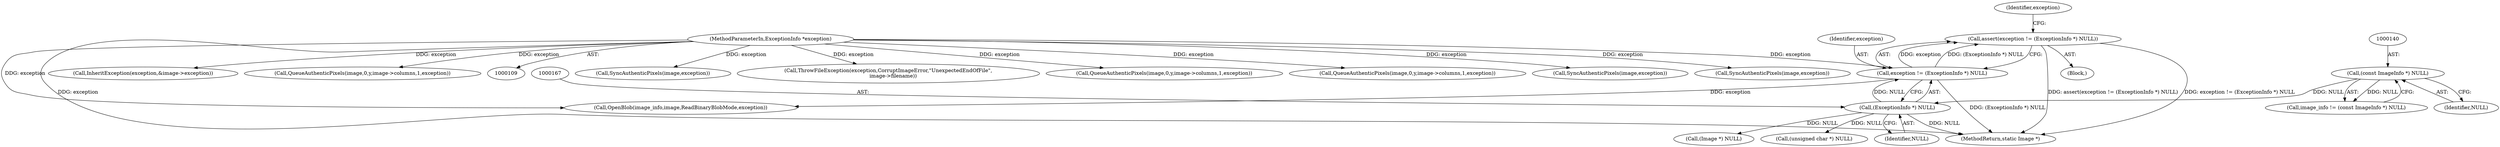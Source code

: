 digraph "0_ImageMagick_424d40ebfcde48bb872eba75179d3d73704fdf1f@API" {
"1000163" [label="(Call,assert(exception != (ExceptionInfo *) NULL))"];
"1000164" [label="(Call,exception != (ExceptionInfo *) NULL)"];
"1000111" [label="(MethodParameterIn,ExceptionInfo *exception)"];
"1000166" [label="(Call,(ExceptionInfo *) NULL)"];
"1000139" [label="(Call,(const ImageInfo *) NULL)"];
"1001106" [label="(Call,SyncAuthenticPixels(image,exception))"];
"1000112" [label="(Block,)"];
"1001147" [label="(Call,ThrowFileException(exception,CorruptImageError,\"UnexpectedEndOfFile\",\n      image->filename))"];
"1000181" [label="(Call,OpenBlob(image_info,image,ReadBinaryBlobMode,exception))"];
"1000139" [label="(Call,(const ImageInfo *) NULL)"];
"1001031" [label="(Call,QueueAuthenticPixels(image,0,y,image->columns,1,exception))"];
"1001285" [label="(MethodReturn,static Image *)"];
"1000196" [label="(Call,(Image *) NULL)"];
"1000111" [label="(MethodParameterIn,ExceptionInfo *exception)"];
"1000137" [label="(Call,image_info != (const ImageInfo *) NULL)"];
"1000172" [label="(Identifier,exception)"];
"1000141" [label="(Identifier,NULL)"];
"1000163" [label="(Call,assert(exception != (ExceptionInfo *) NULL))"];
"1000676" [label="(Call,(unsigned char *) NULL)"];
"1000759" [label="(Call,QueueAuthenticPixels(image,0,y,image->columns,1,exception))"];
"1000166" [label="(Call,(ExceptionInfo *) NULL)"];
"1000164" [label="(Call,exception != (ExceptionInfo *) NULL)"];
"1000987" [label="(Call,SyncAuthenticPixels(image,exception))"];
"1000168" [label="(Identifier,NULL)"];
"1000830" [label="(Call,SyncAuthenticPixels(image,exception))"];
"1000165" [label="(Identifier,exception)"];
"1000638" [label="(Call,InheritException(exception,&image->exception))"];
"1000874" [label="(Call,QueueAuthenticPixels(image,0,y,image->columns,1,exception))"];
"1000163" -> "1000112"  [label="AST: "];
"1000163" -> "1000164"  [label="CFG: "];
"1000164" -> "1000163"  [label="AST: "];
"1000172" -> "1000163"  [label="CFG: "];
"1000163" -> "1001285"  [label="DDG: exception != (ExceptionInfo *) NULL"];
"1000163" -> "1001285"  [label="DDG: assert(exception != (ExceptionInfo *) NULL)"];
"1000164" -> "1000163"  [label="DDG: exception"];
"1000164" -> "1000163"  [label="DDG: (ExceptionInfo *) NULL"];
"1000164" -> "1000166"  [label="CFG: "];
"1000165" -> "1000164"  [label="AST: "];
"1000166" -> "1000164"  [label="AST: "];
"1000164" -> "1001285"  [label="DDG: (ExceptionInfo *) NULL"];
"1000111" -> "1000164"  [label="DDG: exception"];
"1000166" -> "1000164"  [label="DDG: NULL"];
"1000164" -> "1000181"  [label="DDG: exception"];
"1000111" -> "1000109"  [label="AST: "];
"1000111" -> "1001285"  [label="DDG: exception"];
"1000111" -> "1000181"  [label="DDG: exception"];
"1000111" -> "1000638"  [label="DDG: exception"];
"1000111" -> "1000759"  [label="DDG: exception"];
"1000111" -> "1000830"  [label="DDG: exception"];
"1000111" -> "1000874"  [label="DDG: exception"];
"1000111" -> "1000987"  [label="DDG: exception"];
"1000111" -> "1001031"  [label="DDG: exception"];
"1000111" -> "1001106"  [label="DDG: exception"];
"1000111" -> "1001147"  [label="DDG: exception"];
"1000166" -> "1000168"  [label="CFG: "];
"1000167" -> "1000166"  [label="AST: "];
"1000168" -> "1000166"  [label="AST: "];
"1000166" -> "1001285"  [label="DDG: NULL"];
"1000139" -> "1000166"  [label="DDG: NULL"];
"1000166" -> "1000196"  [label="DDG: NULL"];
"1000166" -> "1000676"  [label="DDG: NULL"];
"1000139" -> "1000137"  [label="AST: "];
"1000139" -> "1000141"  [label="CFG: "];
"1000140" -> "1000139"  [label="AST: "];
"1000141" -> "1000139"  [label="AST: "];
"1000137" -> "1000139"  [label="CFG: "];
"1000139" -> "1000137"  [label="DDG: NULL"];
}
